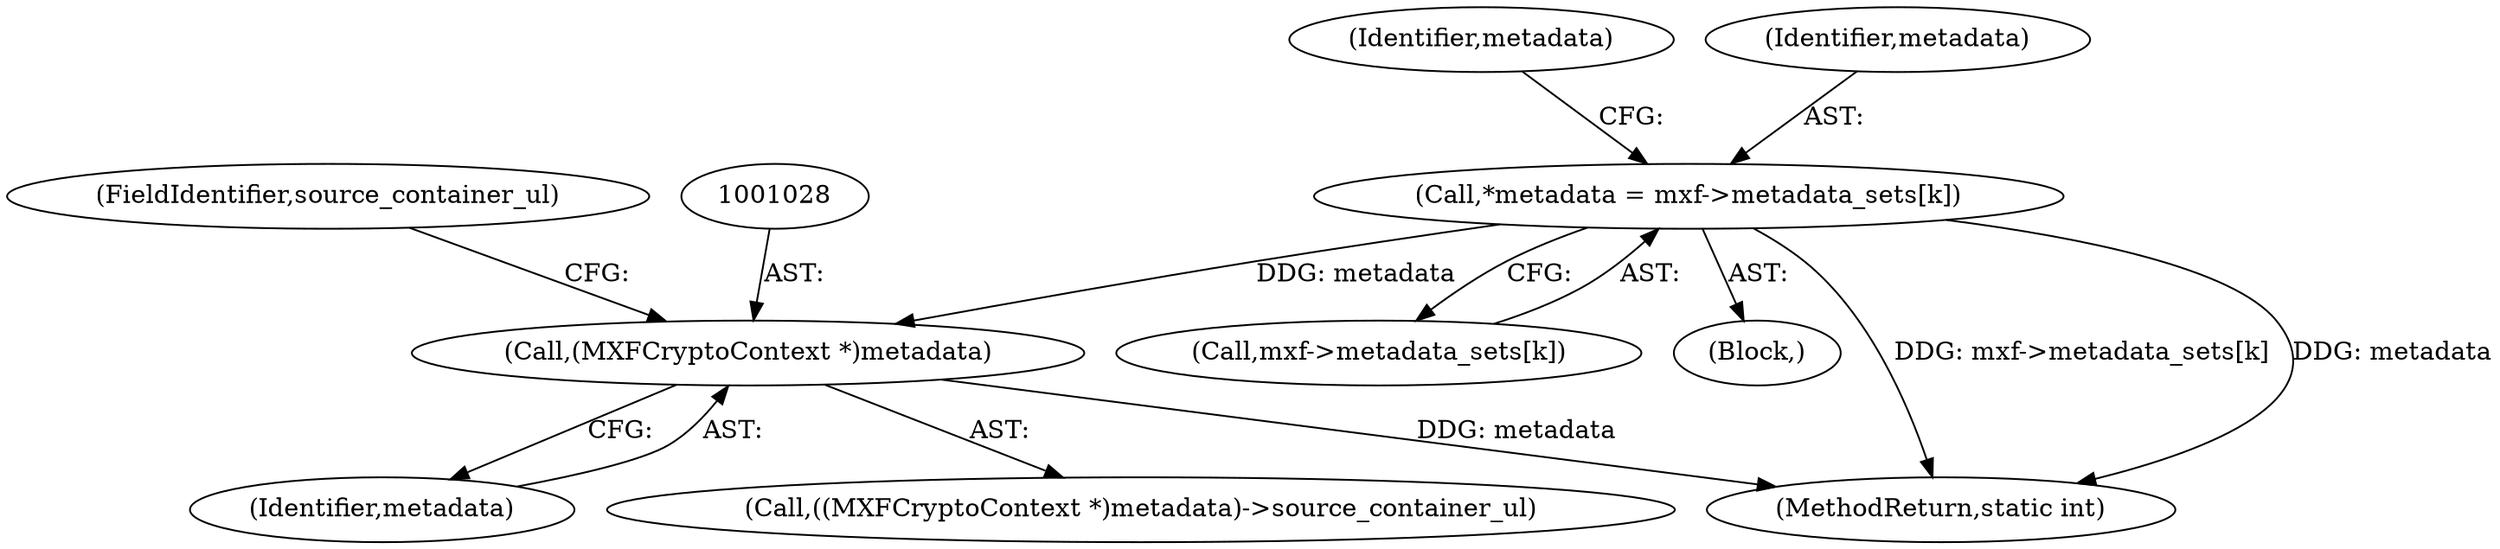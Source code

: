 digraph "0_FFmpeg_bab0716c7f4793ec42e05a5aa7e80d82a0dd4e75@array" {
"1001009" [label="(Call,*metadata = mxf->metadata_sets[k])"];
"1001027" [label="(Call,(MXFCryptoContext *)metadata)"];
"1001019" [label="(Identifier,metadata)"];
"1001029" [label="(Identifier,metadata)"];
"1001030" [label="(FieldIdentifier,source_container_ul)"];
"1001010" [label="(Identifier,metadata)"];
"1001027" [label="(Call,(MXFCryptoContext *)metadata)"];
"1001011" [label="(Call,mxf->metadata_sets[k])"];
"1001007" [label="(Block,)"];
"1001026" [label="(Call,((MXFCryptoContext *)metadata)->source_container_ul)"];
"1001989" [label="(MethodReturn,static int)"];
"1001009" [label="(Call,*metadata = mxf->metadata_sets[k])"];
"1001009" -> "1001007"  [label="AST: "];
"1001009" -> "1001011"  [label="CFG: "];
"1001010" -> "1001009"  [label="AST: "];
"1001011" -> "1001009"  [label="AST: "];
"1001019" -> "1001009"  [label="CFG: "];
"1001009" -> "1001989"  [label="DDG: mxf->metadata_sets[k]"];
"1001009" -> "1001989"  [label="DDG: metadata"];
"1001009" -> "1001027"  [label="DDG: metadata"];
"1001027" -> "1001026"  [label="AST: "];
"1001027" -> "1001029"  [label="CFG: "];
"1001028" -> "1001027"  [label="AST: "];
"1001029" -> "1001027"  [label="AST: "];
"1001030" -> "1001027"  [label="CFG: "];
"1001027" -> "1001989"  [label="DDG: metadata"];
}
